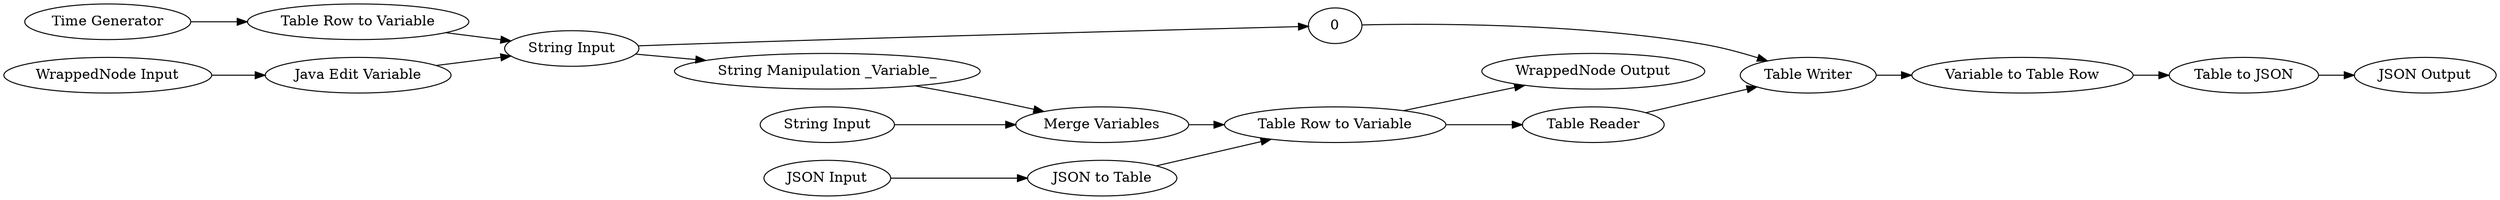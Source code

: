 digraph {
	3 [label="String Input"]
	4 [label="String Manipulation _Variable_"]
	9 [label="Create File Name"]
	10 [label="Merge Variables"]
	13 [label="WrappedNode Input"]
	14 [label="WrappedNode Output"]
	15 [label="Merge Variables"]
	99 [label="Time Generator"]
	100 [label="Table Row to Variable"]
	101 [label="Java Edit Variable"]
	1 [label="JSON Input"]
	2 [label="JSON Output"]
	5 [label="Table Writer"]
	8 [label="JSON to Table"]
	9 [label="Table Row to Variable"]
	11 [label="Variable to Table Row"]
	12 [label="Table to JSON"]
	15 [label="String Input"]
	18 [label="Table Reader"]
	3 -> 10
	4 -> 10
	9 -> 14
	10 -> 9
	13 -> 101
	15 -> 4
	99 -> 100
	100 -> 15
	101 -> 15
	0 -> 5
	1 -> 8
	5 -> 11
	8 -> 9
	9 -> 18
	11 -> 12
	12 -> 2
	15 -> 0
	18 -> 5
	rankdir=LR
}
